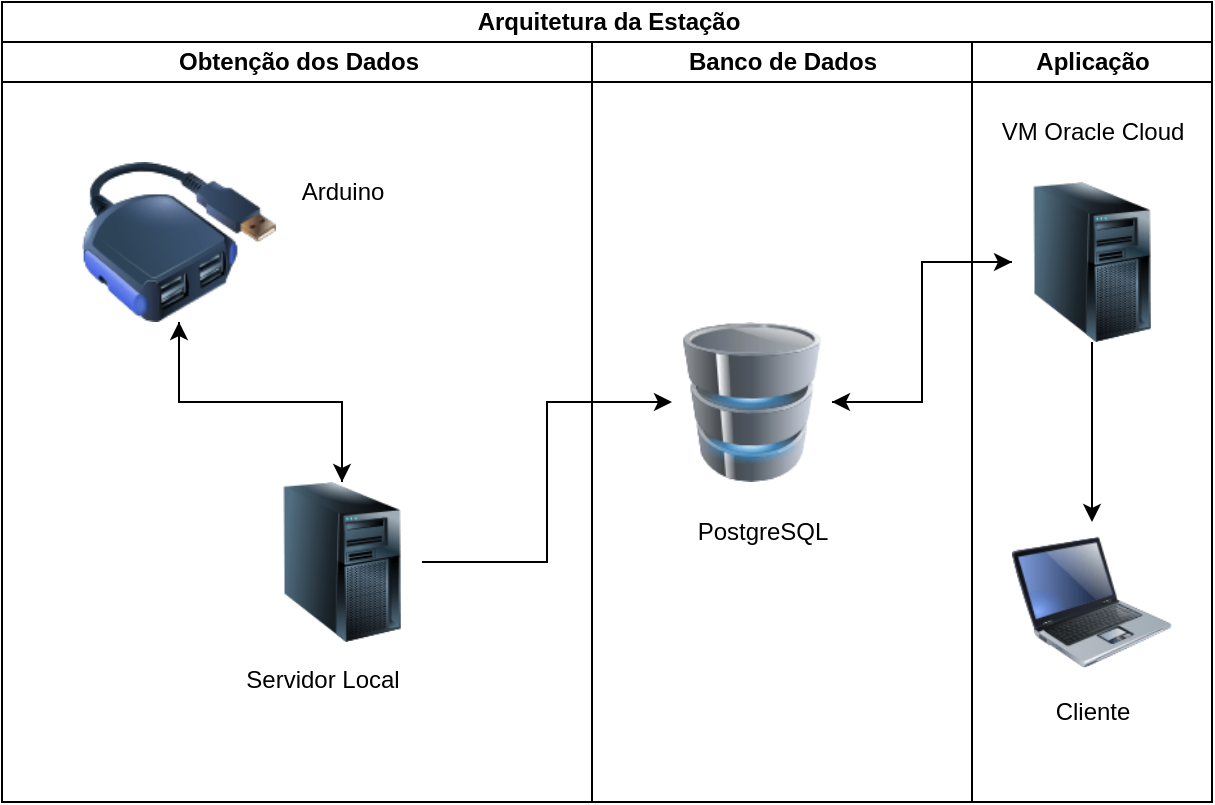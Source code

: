 <mxfile version="20.8.16" type="device"><diagram name="Página-1" id="PXuInGpwZL3qDOsGCOb2"><mxGraphModel dx="978" dy="590" grid="1" gridSize="10" guides="1" tooltips="1" connect="1" arrows="1" fold="1" page="1" pageScale="1" pageWidth="1169" pageHeight="827" math="0" shadow="0"><root><mxCell id="0"/><mxCell id="1" parent="0"/><mxCell id="plWoEKQz3_EHSiesodTs-11" value="Arquitetura da Estação" style="swimlane;childLayout=stackLayout;resizeParent=1;resizeParentMax=0;startSize=20;html=1;" vertex="1" parent="1"><mxGeometry x="282" y="214" width="605" height="400" as="geometry"/></mxCell><mxCell id="plWoEKQz3_EHSiesodTs-12" value="Obtenção dos Dados" style="swimlane;startSize=20;html=1;" vertex="1" parent="plWoEKQz3_EHSiesodTs-11"><mxGeometry y="20" width="295" height="380" as="geometry"/></mxCell><mxCell id="plWoEKQz3_EHSiesodTs-5" value="" style="image;html=1;image=img/lib/clip_art/computers/USB_Hub_128x128.png;clipPath=inset(0% 0% 0% 0%);aspect=fixed;" vertex="1" parent="plWoEKQz3_EHSiesodTs-12"><mxGeometry x="40" y="60" width="97" height="80.025" as="geometry"/></mxCell><mxCell id="plWoEKQz3_EHSiesodTs-15" style="edgeStyle=orthogonalEdgeStyle;rounded=0;orthogonalLoop=1;jettySize=auto;html=1;" edge="1" parent="plWoEKQz3_EHSiesodTs-12" source="plWoEKQz3_EHSiesodTs-2" target="plWoEKQz3_EHSiesodTs-5"><mxGeometry relative="1" as="geometry"/></mxCell><mxCell id="plWoEKQz3_EHSiesodTs-2" value="" style="image;html=1;image=img/lib/clip_art/computers/Server_Tower_128x128.png" vertex="1" parent="plWoEKQz3_EHSiesodTs-12"><mxGeometry x="130" y="220" width="80" height="80" as="geometry"/></mxCell><mxCell id="plWoEKQz3_EHSiesodTs-6" style="edgeStyle=orthogonalEdgeStyle;rounded=0;orthogonalLoop=1;jettySize=auto;html=1;" edge="1" parent="plWoEKQz3_EHSiesodTs-12" source="plWoEKQz3_EHSiesodTs-5" target="plWoEKQz3_EHSiesodTs-2"><mxGeometry relative="1" as="geometry"/></mxCell><mxCell id="plWoEKQz3_EHSiesodTs-17" value="Arduino" style="text;html=1;align=center;verticalAlign=middle;resizable=0;points=[];autosize=1;strokeColor=none;fillColor=none;" vertex="1" parent="plWoEKQz3_EHSiesodTs-12"><mxGeometry x="140" y="60" width="60" height="30" as="geometry"/></mxCell><mxCell id="plWoEKQz3_EHSiesodTs-18" value="Servidor Local" style="text;html=1;align=center;verticalAlign=middle;resizable=0;points=[];autosize=1;strokeColor=none;fillColor=none;" vertex="1" parent="plWoEKQz3_EHSiesodTs-12"><mxGeometry x="110" y="304" width="100" height="30" as="geometry"/></mxCell><mxCell id="plWoEKQz3_EHSiesodTs-13" value="Banco de Dados" style="swimlane;startSize=20;html=1;" vertex="1" parent="plWoEKQz3_EHSiesodTs-11"><mxGeometry x="295" y="20" width="190" height="380" as="geometry"/></mxCell><mxCell id="plWoEKQz3_EHSiesodTs-1" value="" style="image;html=1;image=img/lib/clip_art/computers/Database_128x128.png" vertex="1" parent="plWoEKQz3_EHSiesodTs-13"><mxGeometry x="40" y="140" width="80" height="80" as="geometry"/></mxCell><mxCell id="plWoEKQz3_EHSiesodTs-19" value="PostgreSQL" style="text;html=1;align=center;verticalAlign=middle;resizable=0;points=[];autosize=1;strokeColor=none;fillColor=none;" vertex="1" parent="plWoEKQz3_EHSiesodTs-13"><mxGeometry x="40" y="230" width="90" height="30" as="geometry"/></mxCell><mxCell id="plWoEKQz3_EHSiesodTs-14" value="Aplicação" style="swimlane;startSize=20;html=1;" vertex="1" parent="plWoEKQz3_EHSiesodTs-11"><mxGeometry x="485" y="20" width="120" height="380" as="geometry"/></mxCell><mxCell id="plWoEKQz3_EHSiesodTs-3" value="" style="image;html=1;image=img/lib/clip_art/computers/Server_Tower_128x128.png" vertex="1" parent="plWoEKQz3_EHSiesodTs-14"><mxGeometry x="20" y="70" width="80" height="80" as="geometry"/></mxCell><mxCell id="plWoEKQz3_EHSiesodTs-4" value="" style="image;html=1;image=img/lib/clip_art/computers/Laptop_128x128.png" vertex="1" parent="plWoEKQz3_EHSiesodTs-14"><mxGeometry x="20" y="240" width="80" height="80" as="geometry"/></mxCell><mxCell id="plWoEKQz3_EHSiesodTs-10" style="edgeStyle=orthogonalEdgeStyle;rounded=0;orthogonalLoop=1;jettySize=auto;html=1;entryX=0.5;entryY=0;entryDx=0;entryDy=0;" edge="1" parent="plWoEKQz3_EHSiesodTs-14" source="plWoEKQz3_EHSiesodTs-3" target="plWoEKQz3_EHSiesodTs-4"><mxGeometry relative="1" as="geometry"/></mxCell><mxCell id="plWoEKQz3_EHSiesodTs-20" value="VM Oracle Cloud" style="text;html=1;align=center;verticalAlign=middle;resizable=0;points=[];autosize=1;strokeColor=none;fillColor=none;" vertex="1" parent="plWoEKQz3_EHSiesodTs-14"><mxGeometry x="5" y="30" width="110" height="30" as="geometry"/></mxCell><mxCell id="plWoEKQz3_EHSiesodTs-21" value="Cliente" style="text;html=1;align=center;verticalAlign=middle;resizable=0;points=[];autosize=1;strokeColor=none;fillColor=none;" vertex="1" parent="plWoEKQz3_EHSiesodTs-14"><mxGeometry x="30" y="320" width="60" height="30" as="geometry"/></mxCell><mxCell id="plWoEKQz3_EHSiesodTs-7" style="edgeStyle=orthogonalEdgeStyle;rounded=0;orthogonalLoop=1;jettySize=auto;html=1;" edge="1" parent="plWoEKQz3_EHSiesodTs-11" source="plWoEKQz3_EHSiesodTs-2" target="plWoEKQz3_EHSiesodTs-1"><mxGeometry relative="1" as="geometry"/></mxCell><mxCell id="plWoEKQz3_EHSiesodTs-8" style="edgeStyle=orthogonalEdgeStyle;rounded=0;orthogonalLoop=1;jettySize=auto;html=1;" edge="1" parent="plWoEKQz3_EHSiesodTs-11" source="plWoEKQz3_EHSiesodTs-1" target="plWoEKQz3_EHSiesodTs-3"><mxGeometry relative="1" as="geometry"/></mxCell><mxCell id="plWoEKQz3_EHSiesodTs-9" style="edgeStyle=orthogonalEdgeStyle;rounded=0;orthogonalLoop=1;jettySize=auto;html=1;" edge="1" parent="plWoEKQz3_EHSiesodTs-11" source="plWoEKQz3_EHSiesodTs-3" target="plWoEKQz3_EHSiesodTs-1"><mxGeometry relative="1" as="geometry"/></mxCell></root></mxGraphModel></diagram></mxfile>